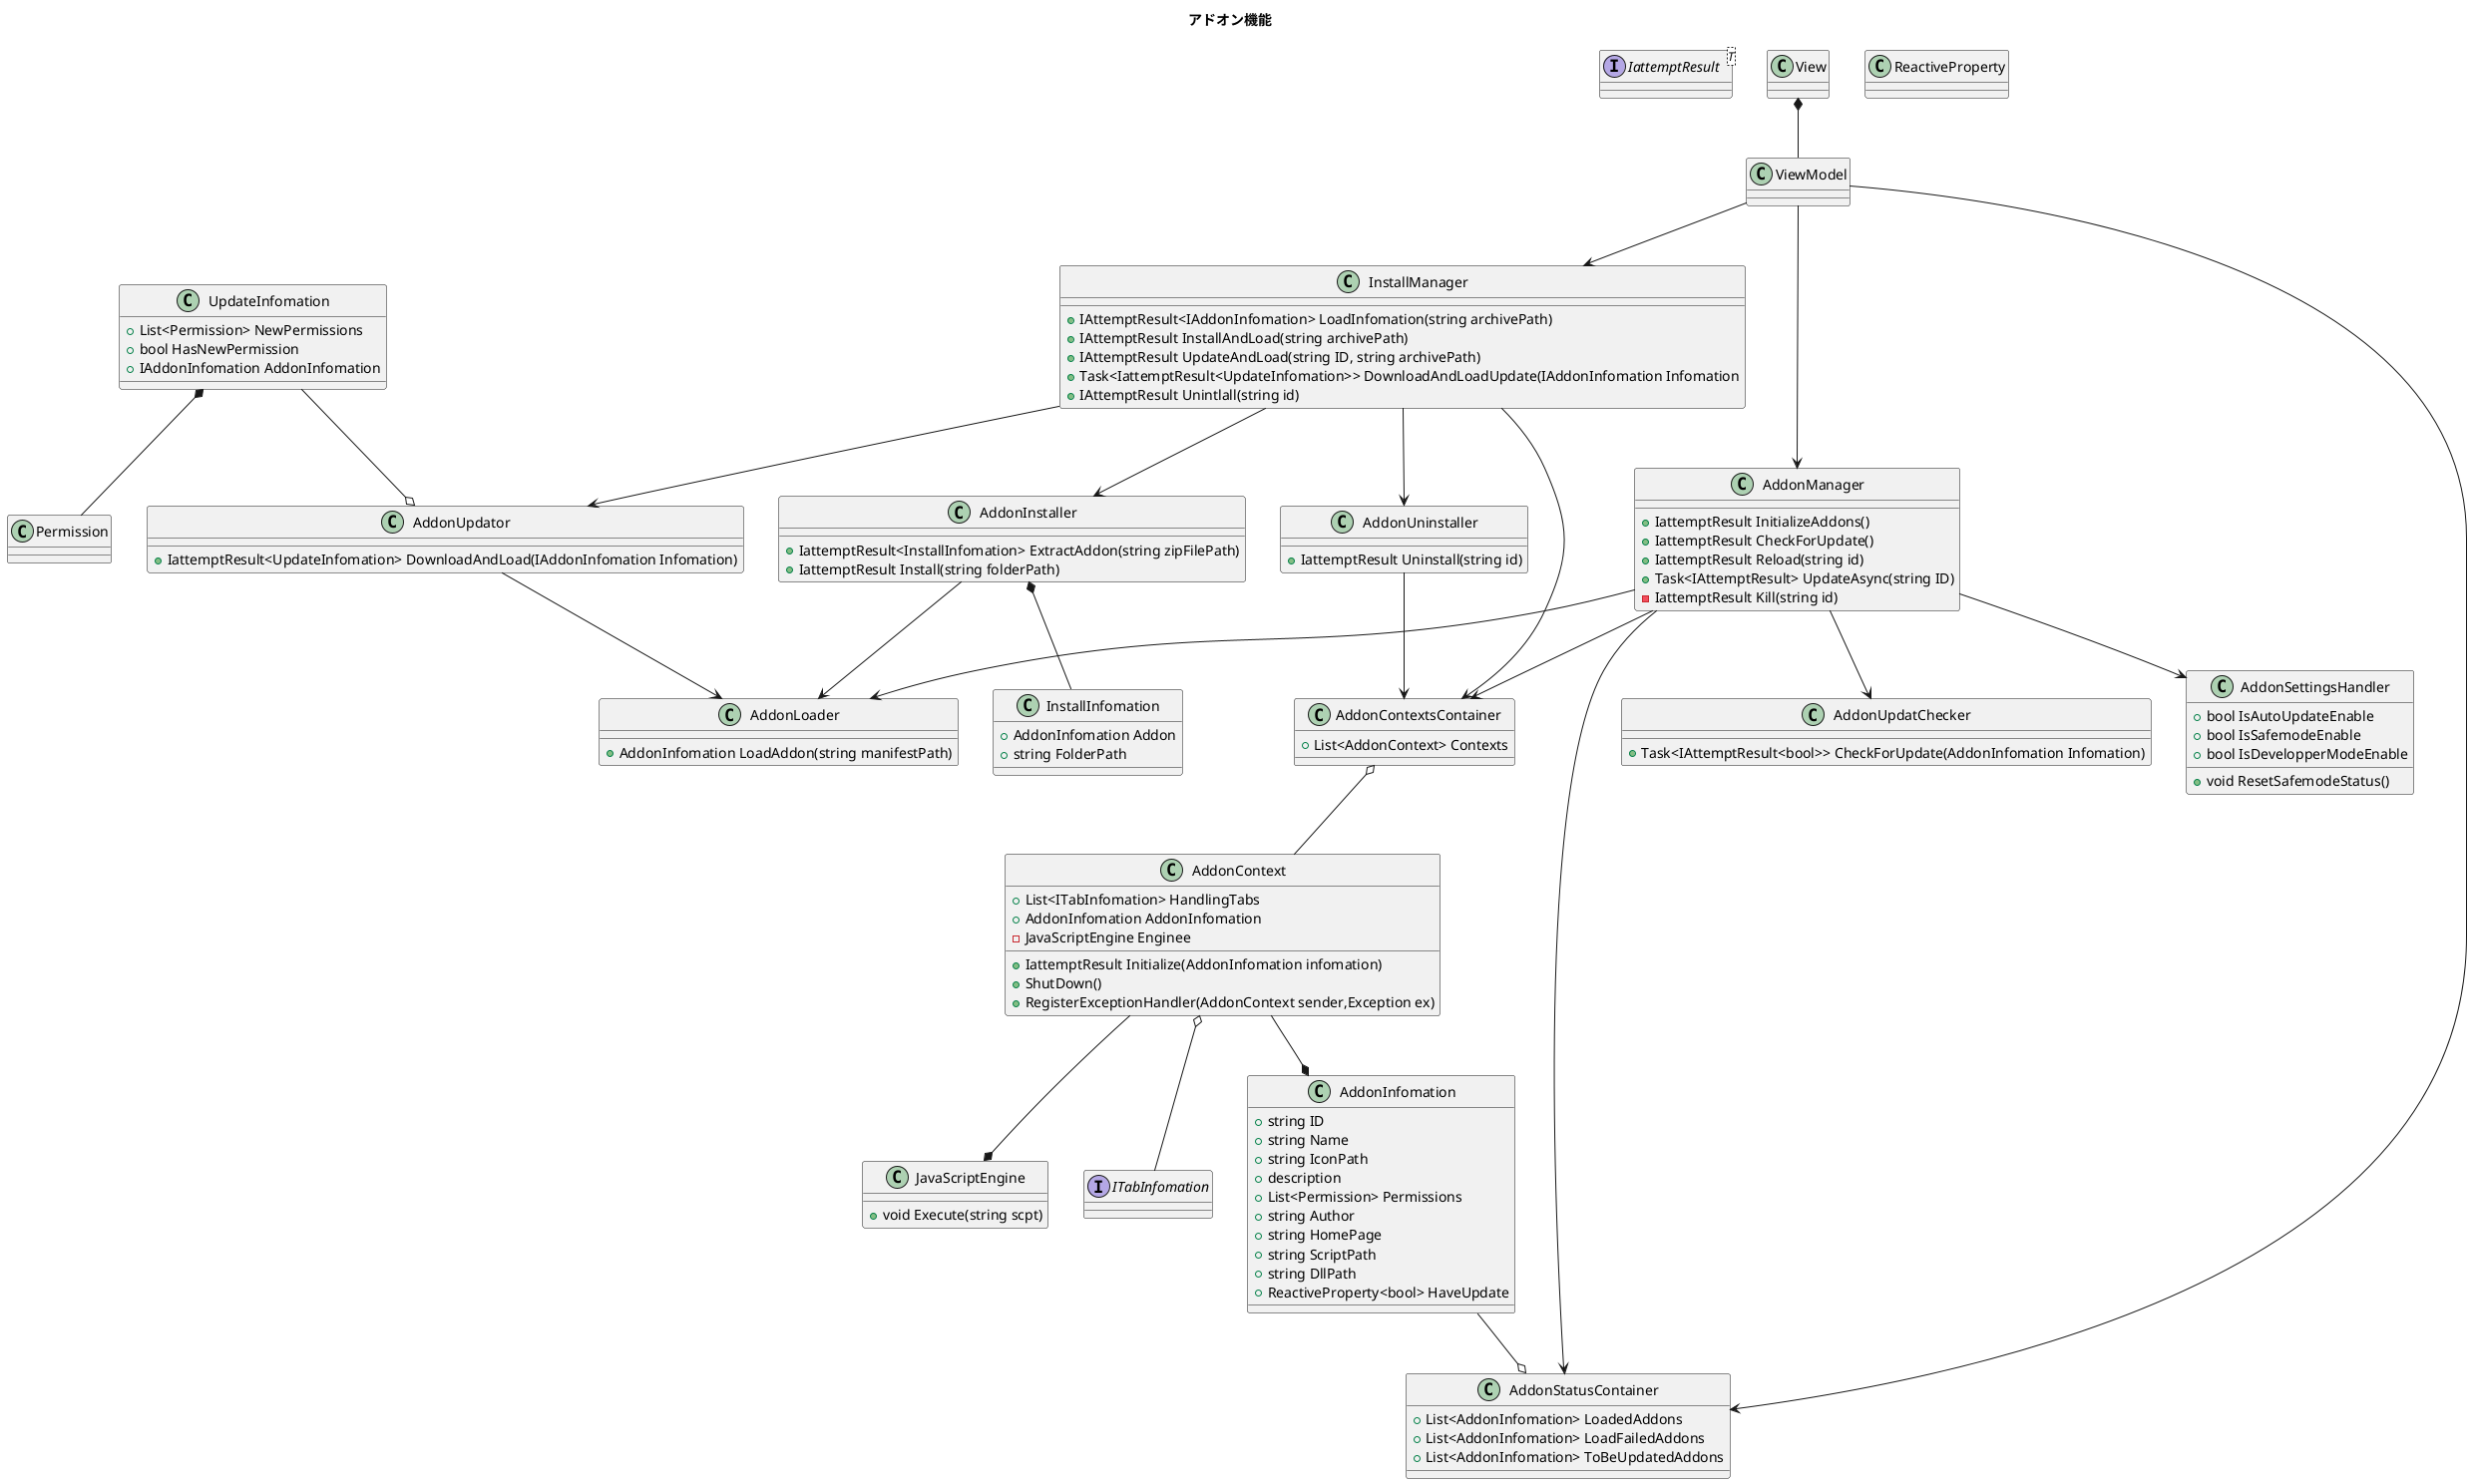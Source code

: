 @startuml AddonSystem
title アドオン機能

interface IattemptResult<T>
interface ITabInfomation

class ReactiveProperty

class View
class ViewModel

class Permission

class AddonInfomation {
    + string ID
    + string Name
    + string IconPath
    + description
    + List<Permission> Permissions
    + string Author
    + string HomePage
    + string ScriptPath
    + string DllPath
    + ReactiveProperty<bool> HaveUpdate
}

class JavaScriptEngine {
    + void Execute(string scpt)
}

class AddonContext {
    + List<ITabInfomation> HandlingTabs
    + AddonInfomation AddonInfomation
    - JavaScriptEngine Enginee
    + IattemptResult Initialize(AddonInfomation infomation)
    + ShutDown()
    + RegisterExceptionHandler(AddonContext sender,Exception ex)
}

class AddonLoader {
    + AddonInfomation LoadAddon(string manifestPath)
}

class AddonSettingsHandler {
    + bool IsAutoUpdateEnable
    + bool IsSafemodeEnable
    + bool IsDevelopperModeEnable
    + void ResetSafemodeStatus() 
}

class AddonInstaller {
    + IattemptResult<InstallInfomation> ExtractAddon(string zipFilePath)
    + IattemptResult Install(string folderPath)
}

class AddonUpdatChecker {
    + Task<IAttemptResult<bool>> CheckForUpdate(AddonInfomation Infomation)
}

class AddonUpdator {
    + IattemptResult<UpdateInfomation> DownloadAndLoad(IAddonInfomation Infomation)
}

class UpdateInfomation {
    + List<Permission> NewPermissions
    + bool HasNewPermission
    + IAddonInfomation AddonInfomation
}

class InstallInfomation {
    + AddonInfomation Addon
    + string FolderPath
}

class AddonUninstaller {
    + IattemptResult Uninstall(string id)
}

class AddonManager {
    + IattemptResult InitializeAddons()
    + IattemptResult CheckForUpdate()
    + IattemptResult Reload(string id)
    + Task<IAttemptResult> UpdateAsync(string ID)
    - IattemptResult Kill(string id)
}

class AddonStatusContainer {
    + List<AddonInfomation> LoadedAddons
    + List<AddonInfomation> LoadFailedAddons
    + List<AddonInfomation> ToBeUpdatedAddons
}

class InstallManager {
    + IAttemptResult<IAddonInfomation> LoadInfomation(string archivePath)
    + IAttemptResult InstallAndLoad(string archivePath)
    + IAttemptResult UpdateAndLoad(string ID, string archivePath)
    + Task<IattemptResult<UpdateInfomation>> DownloadAndLoadUpdate(IAddonInfomation Infomation
    + IAttemptResult Unintlall(string id)
}

class AddonContextsContainer {
    + List<AddonContext> Contexts
}

View *-- ViewModel
ViewModel --> AddonManager
ViewModel --> InstallManager
ViewModel --> AddonStatusContainer
InstallManager--> AddonInstaller
InstallManager --> AddonUninstaller
AddonManager --> AddonLoader
AddonManager --> AddonSettingsHandler
AddonManager --> AddonUpdatChecker
AddonManager --> AddonContextsContainer
AddonManager --> AddonStatusContainer
InstallManager --> AddonContextsContainer
InstallManager --> AddonUpdator


AddonInstaller *-- InstallInfomation
AddonInstaller --> AddonLoader

AddonUninstaller --> AddonContextsContainer

AddonContext --* JavaScriptEngine
AddonContext --* AddonInfomation
AddonContext o-- ITabInfomation

AddonContextsContainer o-- AddonContext

UpdateInfomation *-- Permission
UpdateInfomation --o AddonUpdator
AddonUpdator --> AddonLoader

AddonInfomation --o AddonStatusContainer

@enduml 